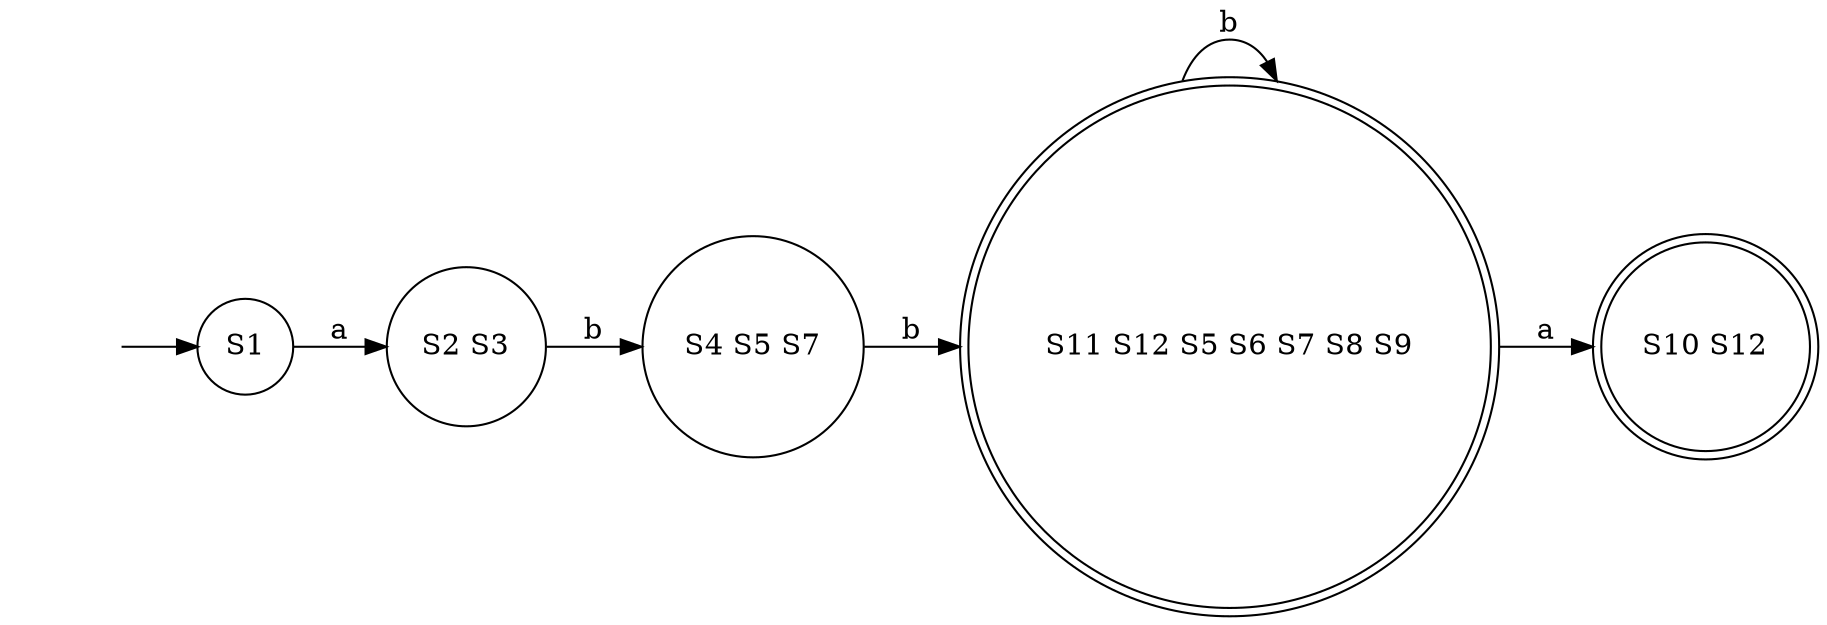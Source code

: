 digraph DFA {
	"" [shape=none]
	"" -> S1
	S1 [shape=circle]
	S1 -> "S2 S3" [label=a]
	"S2 S3" [shape=circle]
	"S2 S3" -> "S4 S5 S7" [label=b]
	"S4 S5 S7" [shape=circle]
	"S4 S5 S7" -> "S11 S12 S5 S6 S7 S8 S9" [label=b]
	"S11 S12 S5 S6 S7 S8 S9" [shape=doublecircle]
	"S11 S12 S5 S6 S7 S8 S9" -> "S10 S12" [label=a]
	"S11 S12 S5 S6 S7 S8 S9" -> "S11 S12 S5 S6 S7 S8 S9" [label=b]
	"S10 S12" [shape=doublecircle]
	rankdir=LR
}
